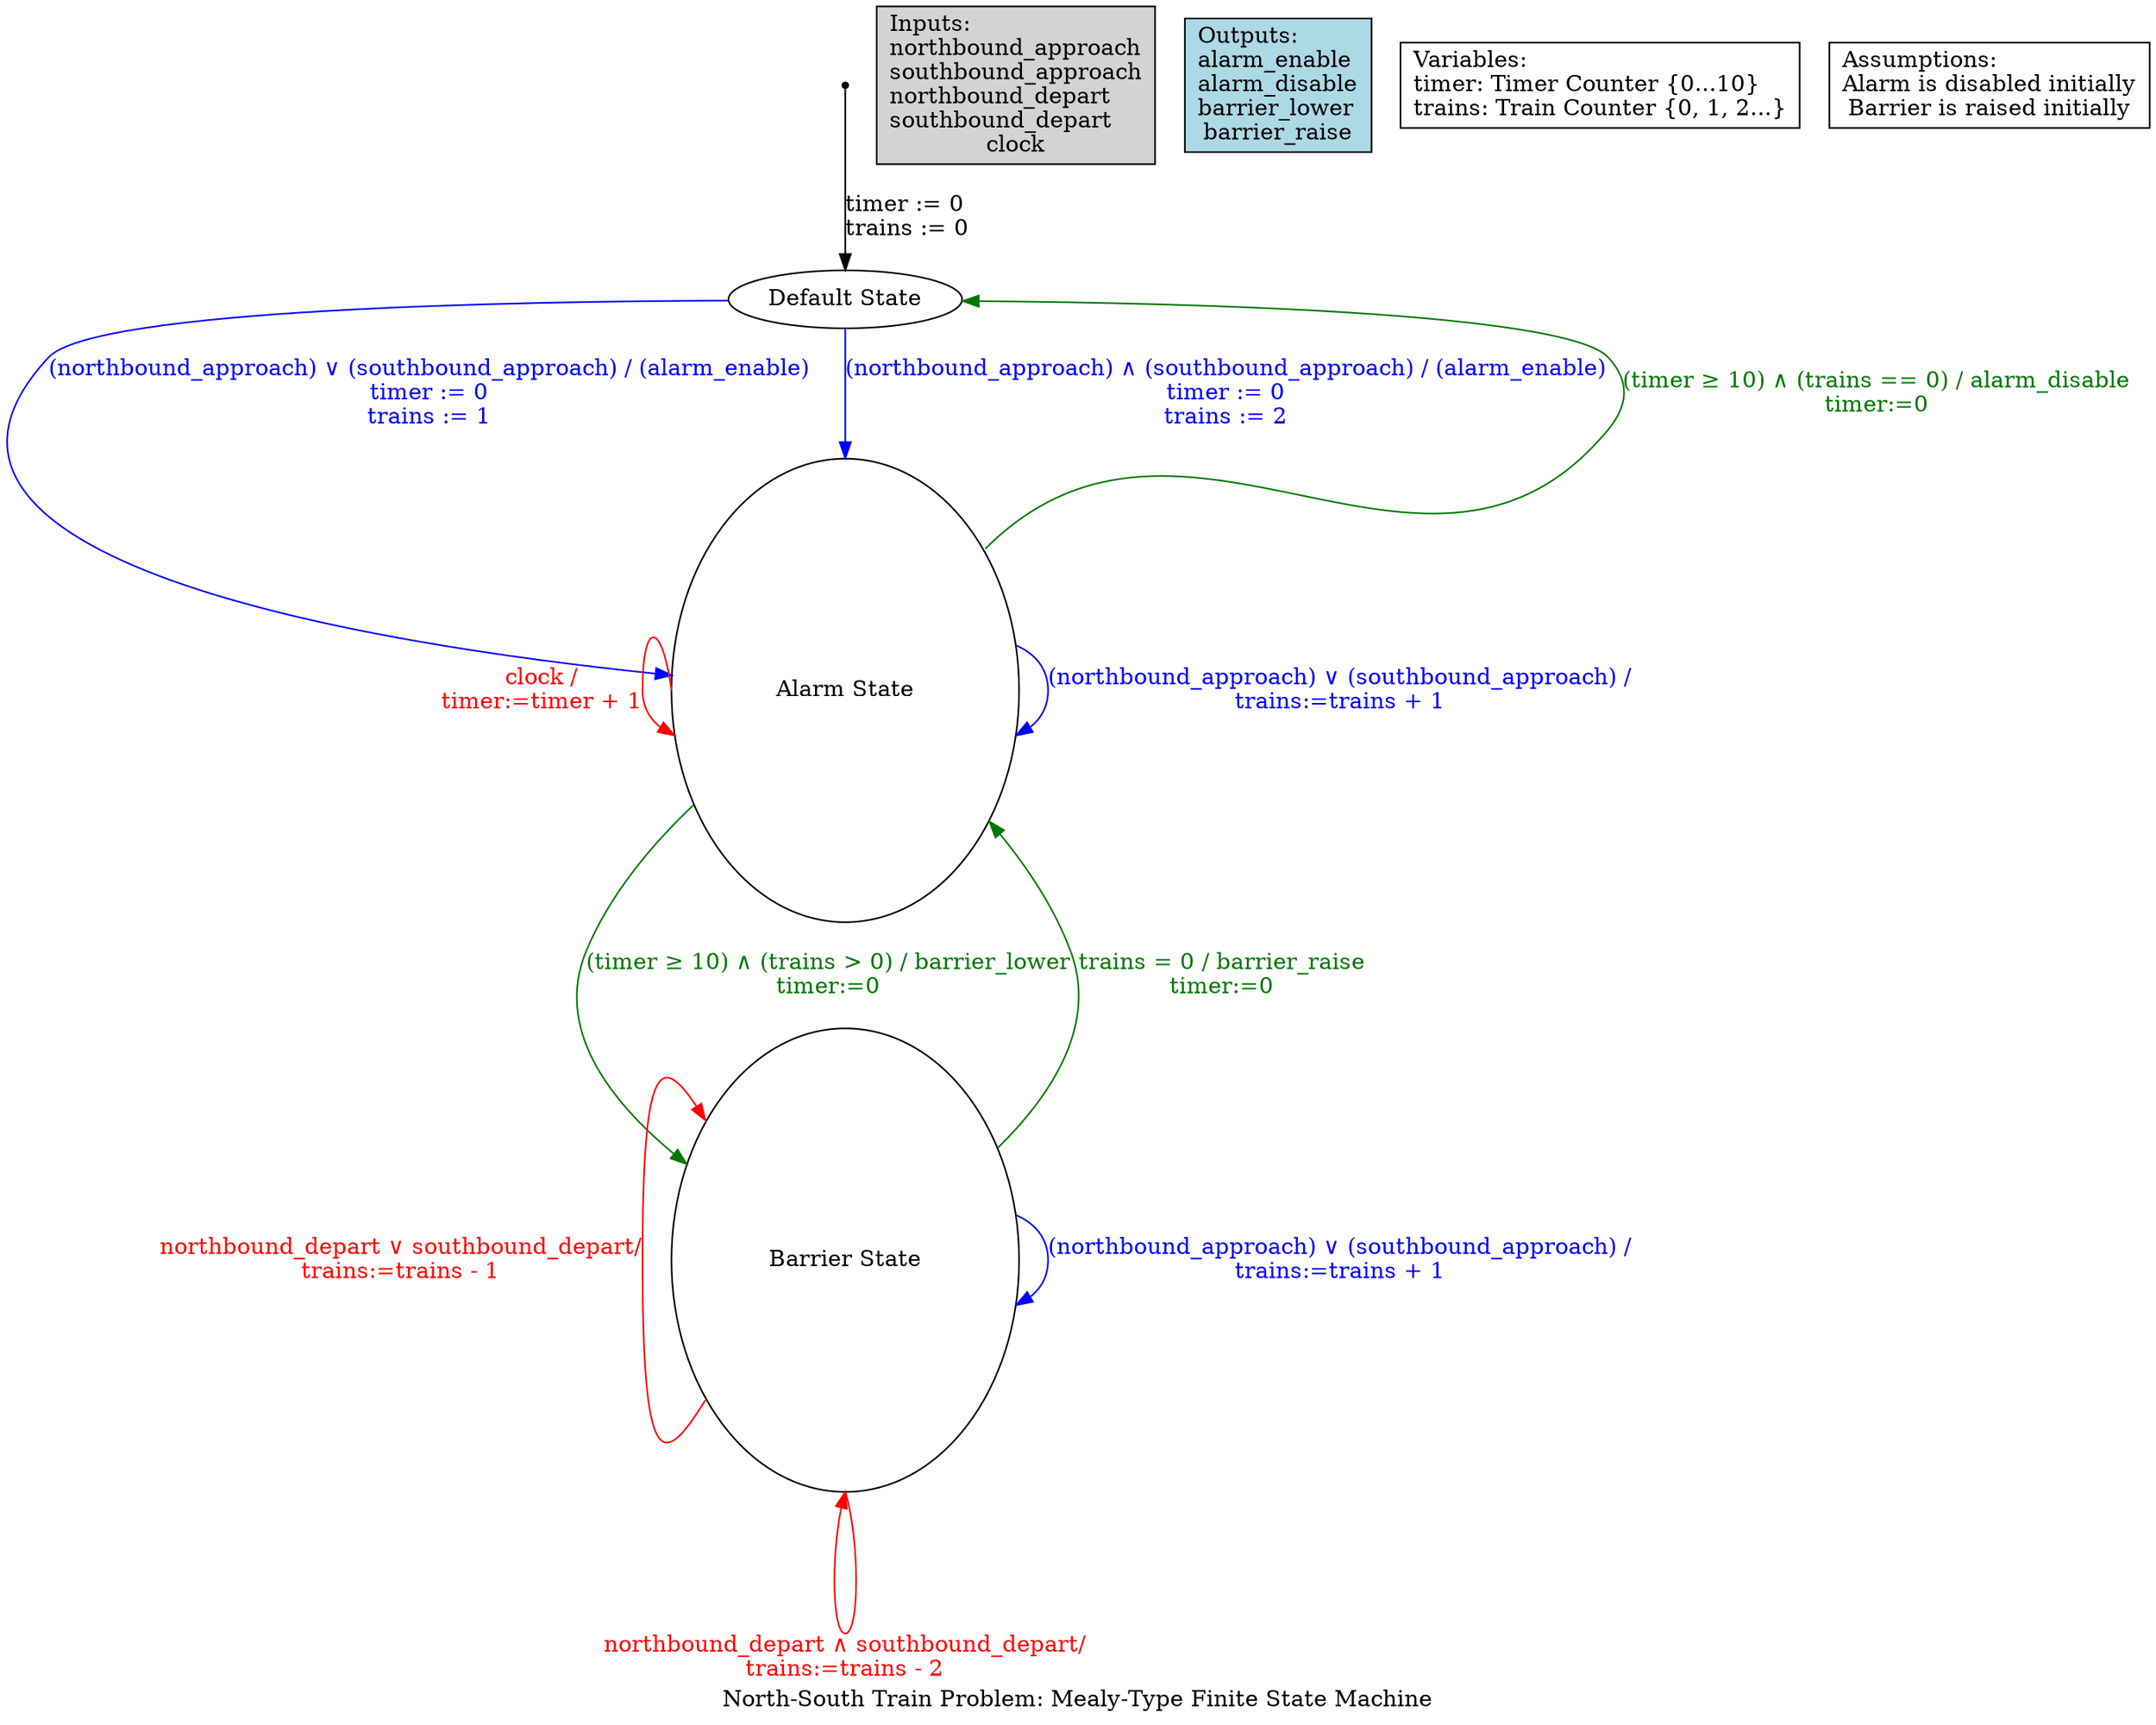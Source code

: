// North-South Train Problem Finite State Machine
digraph {
	graph [label="North-South Train Problem: Mealy-Type Finite State Machine"]

	Start [pos="0,0!" shape=point]
	"Default State" #[pos="3,0!" shape=circle]
	"Alarm State" [height=4, width=3] #[pos="9,0!" shape=circle]
	"Barrier State" [height=4 width=3] #[pos="12,-4!" shape=circle]

	Start -> "Default State" [label="timer := 0\ltrains := 0" color="#000000" fontcolor="#000000"]
	
	"Default State" -> "Alarm State" [label="(northbound_approach) ∨ (southbound_approach) / (alarm_enable)\ntimer := 0\ntrains := 1"  color="#0000FF" fontcolor="#0000FF"];
	"Default State" -> "Alarm State" [label="(northbound_approach) ∧ (southbound_approach) / (alarm_enable)\ntimer := 0\ntrains := 2" color="#0000FF" fontcolor="#0000FF"];


	"Alarm State" -> "Alarm State" [label="clock /\ntimer:=timer + 1" color="#ff0000" fontcolor="#ff0000" tailport=w]
	"Alarm State" -> "Alarm State" [label="(northbound_approach) ∨ (southbound_approach) /\ltrains:=trains + 1" color="#0000ff" fontcolor="#0000ff"]

	"Alarm State" -> "Barrier State" [label="(timer ≥ 10) ∧ (trains > 0) / barrier_lower\ltimer:=0" color="#007700" fontcolor="#007700"]

	"Alarm State" -> "Default State" [label="(timer ≥ 10) ∧ (trains == 0) / alarm_disable\ltimer:=0" tailport=ne color="#007700" fontcolor="#007700"]


	"Barrier State" -> "Barrier State" [label="northbound_depart ∨ southbound_depart/\ltrains:=trains - 1" color="#ff0000" fontcolor="#ff0000" headport=nw tailport=sw];
	"Barrier State" -> "Barrier State" [label="northbound_depart ∧ southbound_depart/\ltrains:=trains - 2" color="#ff0000" fontcolor="#ff0000" headport=s tailport=s];
	"Barrier State" -> "Barrier State" [label="(northbound_approach) ∨ (southbound_approach) /\ltrains:=trains + 1" color="#0000FF" fontcolor="#0000FF"]
	"Barrier State" -> "Alarm State" [label="trains = 0 / barrier_raise\ltimer:=0"  color="#007700" fontcolor="#007700"]


	Inputs [label="Inputs:\lnorthbound_approach\lsouthbound_approach\lnorthbound_depart\lsouthbound_depart\lclock" fillcolor=lightgray pos="-5,3!" shape=box style=filled]
	Outputs [label="Outputs:\lalarm_enable\lalarm_disable\lbarrier_lower\lbarrier_raise" fillcolor=lightblue pos="-5,0!" shape=box style=filled]
	Variables [label="Variables:\ltimer: Timer Counter {0...10}\ltrains: Train Counter {0, 1, 2...}" fillcolor=lightgreen pos="-5,-3!" shape=box]
	Assumptions [label="Assumptions:\lAlarm is disabled initially\lBarrier is raised initially" shape=box]
}
